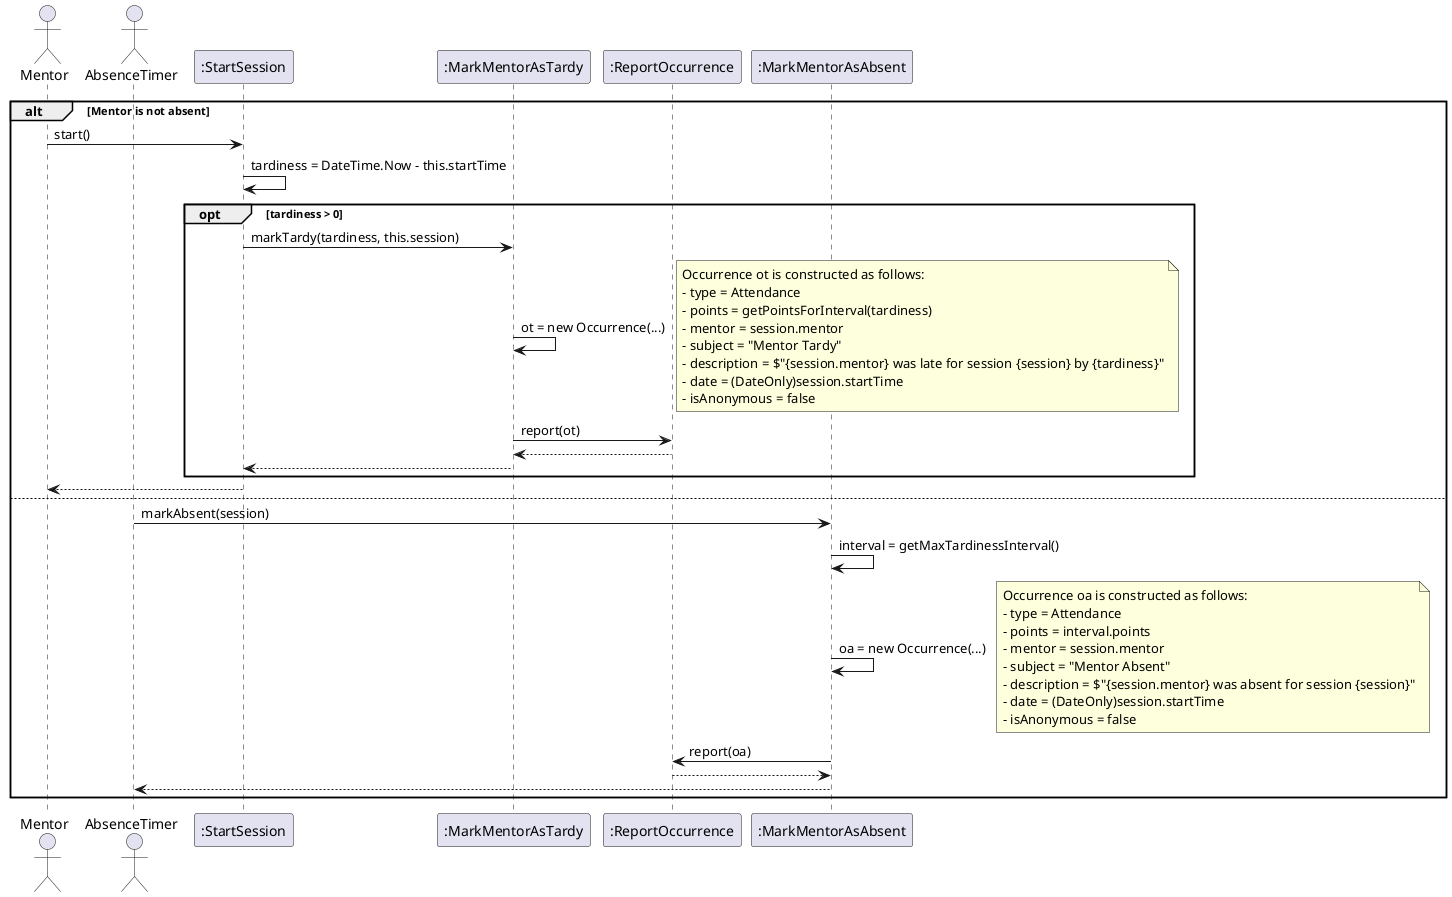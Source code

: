 @startuml StartSession Sequence
actor Mentor
actor AbsenceTimer
participant ":StartSession" as start
participant ":MarkMentorAsTardy" as tardy
participant ":ReportOccurrence" as report
participant ":MarkMentorAsAbsent" as absent

alt Mentor is not absent
  Mentor -> start: start()
  start -> start: tardiness = DateTime.Now - this.startTime
  opt tardiness > 0
    start -> tardy: markTardy(tardiness, this.session)
    tardy -> tardy: ot = new Occurrence(...)
    note right
    Occurrence ot is constructed as follows:
    - type = Attendance
    - points = getPointsForInterval(tardiness)
    - mentor = session.mentor
    - subject = "Mentor Tardy"
    - description = $"{session.mentor} was late for session {session} by {tardiness}"
    - date = (DateOnly)session.startTime
    - isAnonymous = false
    end note
    tardy -> report: report(ot)
    report --> tardy
    tardy --> start
  end
  start --> Mentor
else
  AbsenceTimer -> absent: markAbsent(session)
  absent -> absent: interval = getMaxTardinessInterval()
  absent -> absent: oa = new Occurrence(...)
  note right
  Occurrence oa is constructed as follows:
  - type = Attendance
  - points = interval.points
  - mentor = session.mentor
  - subject = "Mentor Absent"
  - description = $"{session.mentor} was absent for session {session}"
  - date = (DateOnly)session.startTime
  - isAnonymous = false
  end note
  absent -> report: report(oa)
  report --> absent
  absent --> AbsenceTimer
end
@enduml
